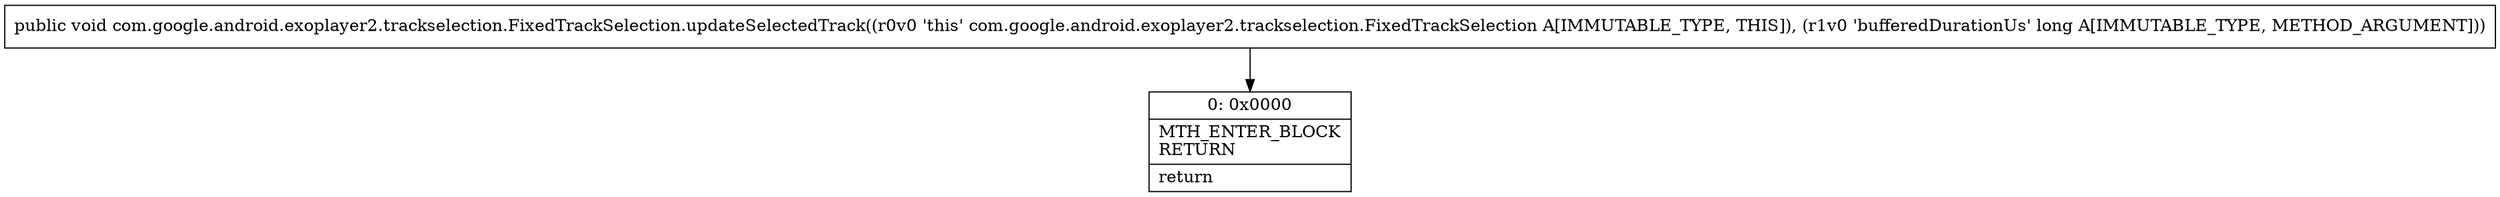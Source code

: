 digraph "CFG forcom.google.android.exoplayer2.trackselection.FixedTrackSelection.updateSelectedTrack(J)V" {
Node_0 [shape=record,label="{0\:\ 0x0000|MTH_ENTER_BLOCK\lRETURN\l|return\l}"];
MethodNode[shape=record,label="{public void com.google.android.exoplayer2.trackselection.FixedTrackSelection.updateSelectedTrack((r0v0 'this' com.google.android.exoplayer2.trackselection.FixedTrackSelection A[IMMUTABLE_TYPE, THIS]), (r1v0 'bufferedDurationUs' long A[IMMUTABLE_TYPE, METHOD_ARGUMENT])) }"];
MethodNode -> Node_0;
}

